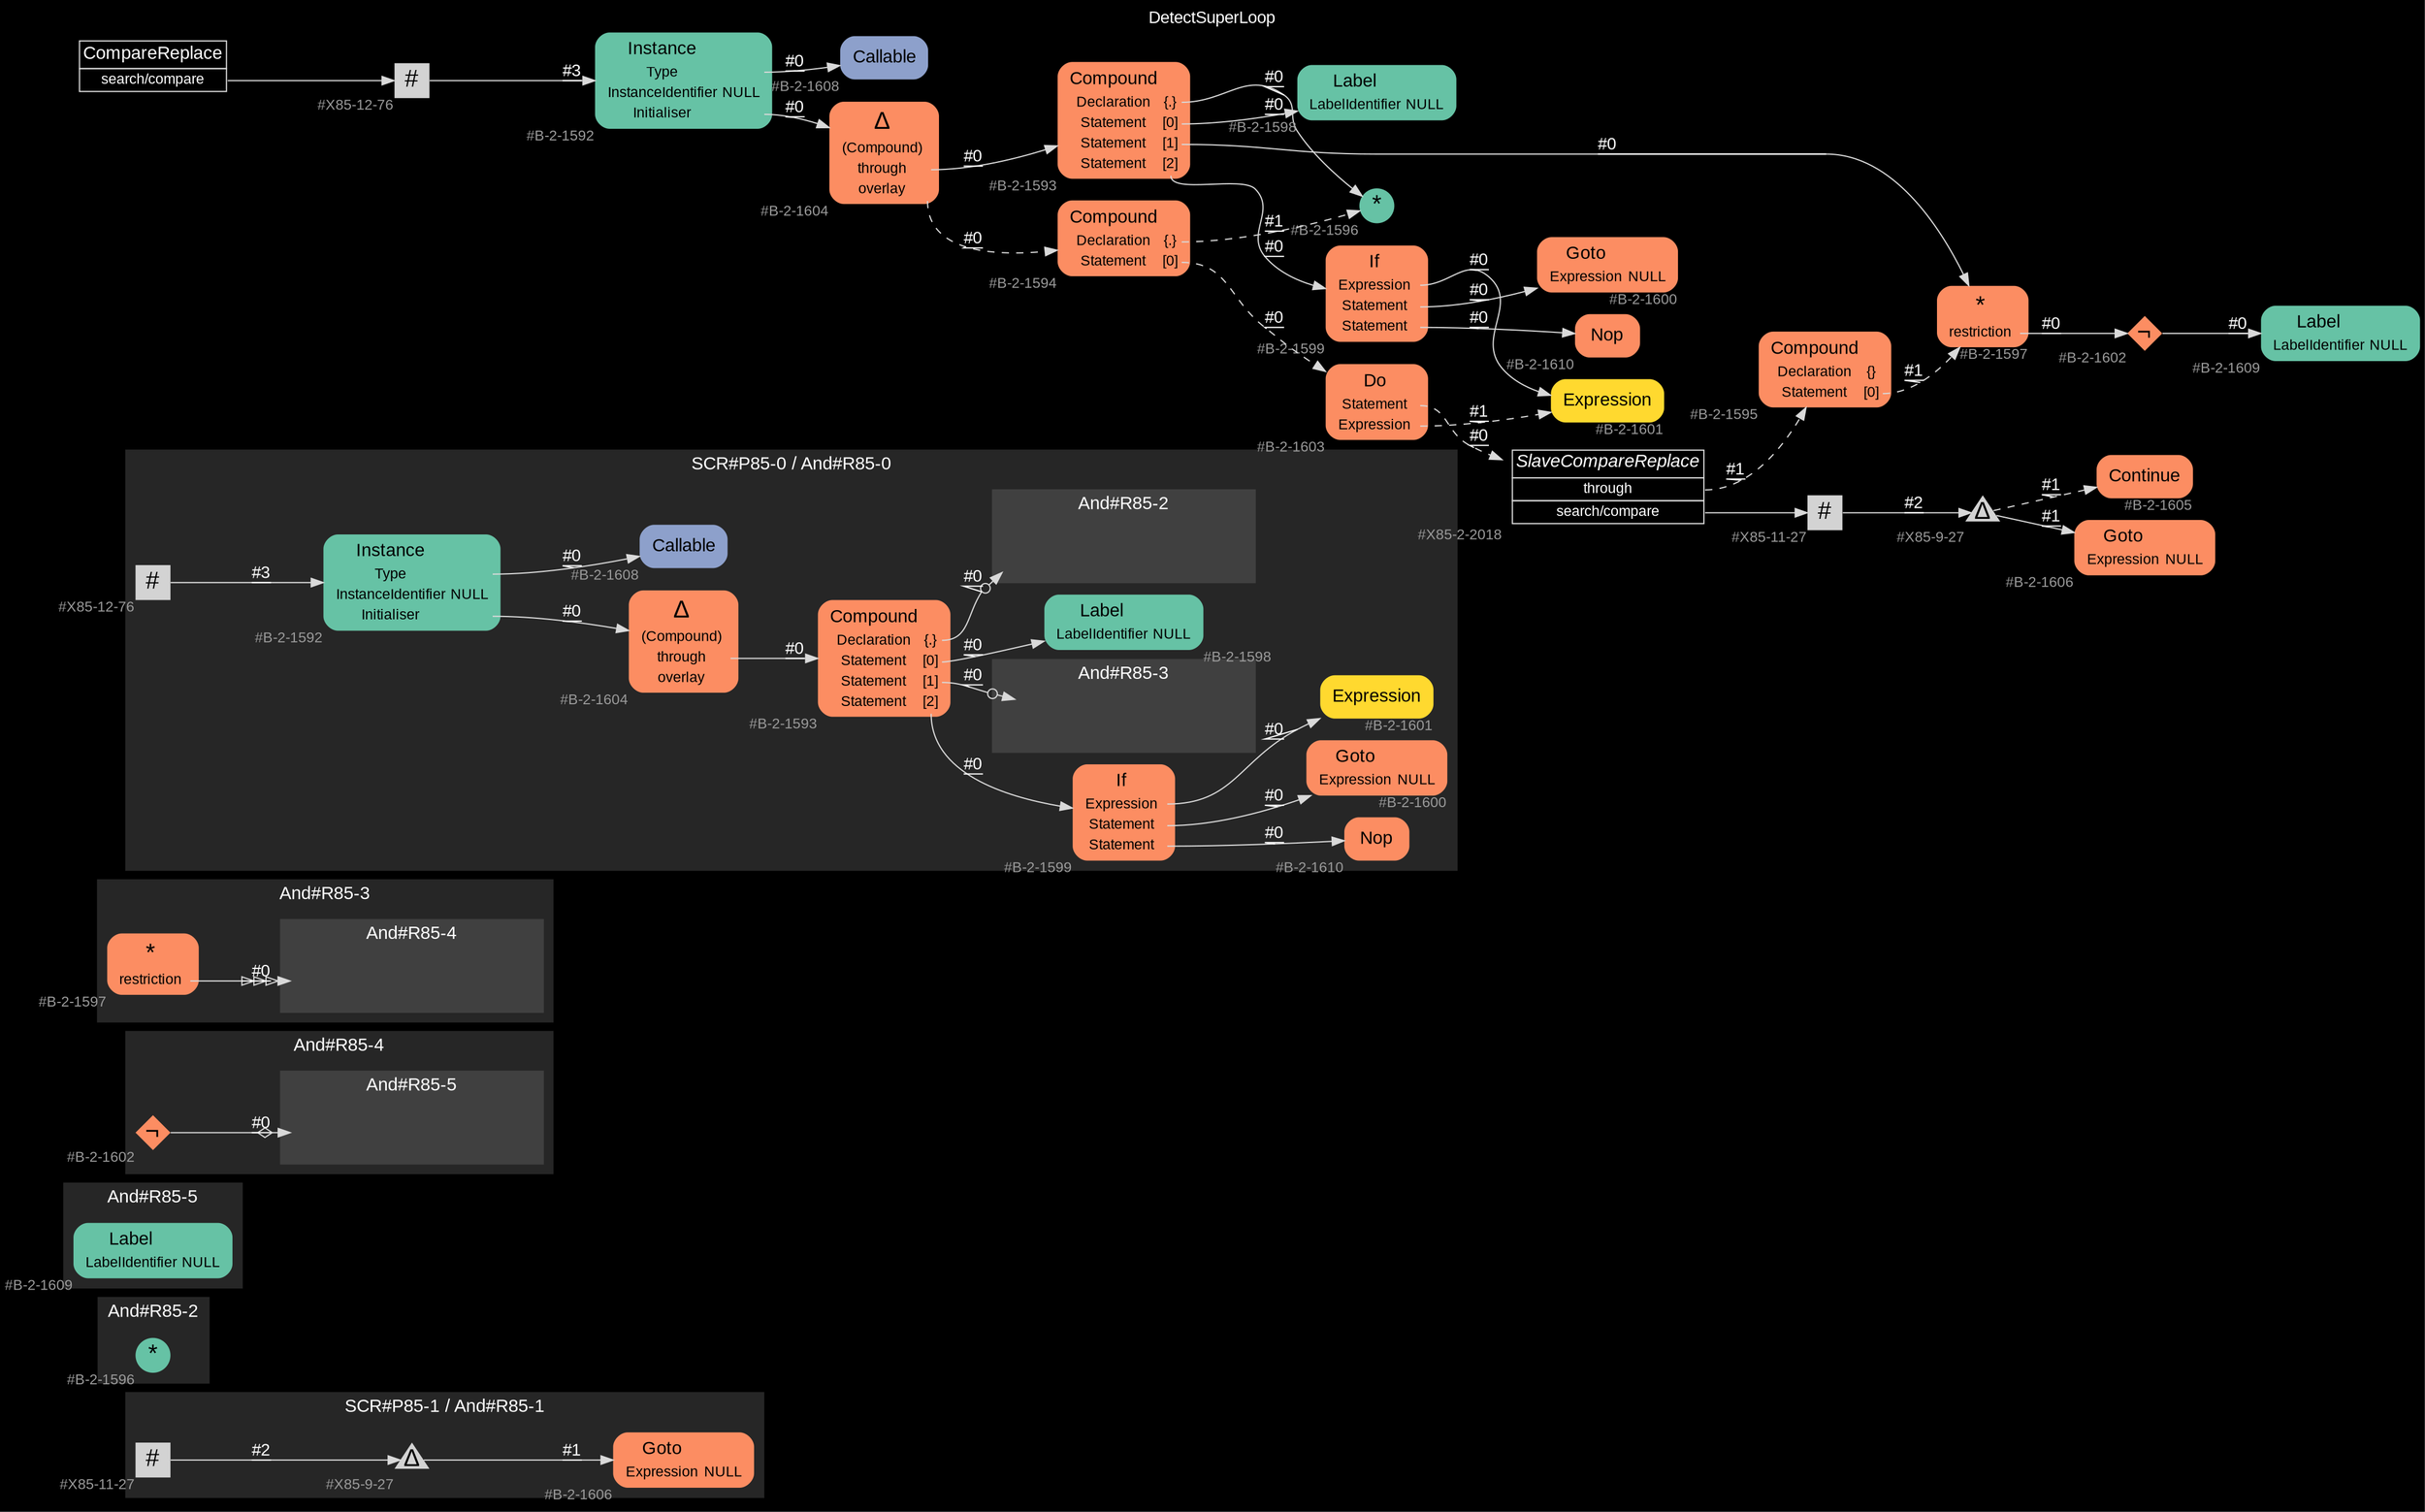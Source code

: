 digraph "DetectSuperLoop" {
label = "DetectSuperLoop"
labelloc = t
graph [
    rankdir = "LR"
    ranksep = 0.3
    bgcolor = black
    color = grey85
    fontcolor = white
    fontname = "Arial"
];
node [
    fontname = "Arial"
];
edge [
    fontname = "Arial"
];

// -------------------- figure And#R85-1 --------------------
// -------- region And#R85-1 ----------
subgraph "clusterAnd#R85-1" {
    label = "SCR#P85-1 / And#R85-1"
    style = "filled"
    color = gray15
    fontsize = "15"
    // -------- block And#R85-1/#B-2-1606 ----------
    "And#R85-1/#B-2-1606" [
        fillcolor = "/set28/2"
        xlabel = "#B-2-1606"
        fontsize = "12"
        fontcolor = grey60
        shape = "plaintext"
        label = <<TABLE BORDER="0" CELLBORDER="0" CELLSPACING="0">
         <TR><TD><FONT COLOR="black" POINT-SIZE="15">Goto</FONT></TD></TR>
         <TR><TD><FONT COLOR="black" POINT-SIZE="12">Expression</FONT></TD><TD PORT="port0"><FONT COLOR="black" POINT-SIZE="12">NULL</FONT></TD></TR>
        </TABLE>>
        style = "rounded,filled"
    ];
    
    // -------- block And#R85-1/#X85-11-27 ----------
    "And#R85-1/#X85-11-27" [
        xlabel = "#X85-11-27"
        fontsize = "12"
        fontcolor = grey60
        shape = "square"
        label = <<FONT COLOR="black" POINT-SIZE="20">#</FONT>>
        style = "filled"
        penwidth = 0.0
        fixedsize = true
        width = 0.4
        height = 0.4
    ];
    
    // -------- block And#R85-1/#X85-9-27 ----------
    "And#R85-1/#X85-9-27" [
        xlabel = "#X85-9-27"
        fontsize = "12"
        fontcolor = grey60
        shape = "triangle"
        label = <<FONT COLOR="black" POINT-SIZE="20">Δ</FONT>>
        style = "filled"
        penwidth = 0.0
        fixedsize = true
        width = 0.4
        height = 0.4
    ];
    
}

"And#R85-1/#X85-11-27" -> "And#R85-1/#X85-9-27" [
    label = "#2"
    decorate = true
    color = grey85
    fontcolor = white
];

"And#R85-1/#X85-9-27" -> "And#R85-1/#B-2-1606" [
    label = "#1"
    decorate = true
    color = grey85
    fontcolor = white
];


// -------------------- figure And#R85-2 --------------------
// -------- region And#R85-2 ----------
subgraph "clusterAnd#R85-2" {
    label = "And#R85-2"
    style = "filled"
    color = gray15
    fontsize = "15"
    // -------- block And#R85-2/#B-2-1596 ----------
    "And#R85-2/#B-2-1596" [
        fillcolor = "/set28/1"
        xlabel = "#B-2-1596"
        fontsize = "12"
        fontcolor = grey60
        shape = "circle"
        label = <<FONT COLOR="black" POINT-SIZE="20">*</FONT>>
        style = "filled"
        penwidth = 0.0
        fixedsize = true
        width = 0.4
        height = 0.4
    ];
    
}


// -------------------- figure And#R85-5 --------------------
// -------- region And#R85-5 ----------
subgraph "clusterAnd#R85-5" {
    label = "And#R85-5"
    style = "filled"
    color = gray15
    fontsize = "15"
    // -------- block And#R85-5/#B-2-1609 ----------
    "And#R85-5/#B-2-1609" [
        fillcolor = "/set28/1"
        xlabel = "#B-2-1609"
        fontsize = "12"
        fontcolor = grey60
        shape = "plaintext"
        label = <<TABLE BORDER="0" CELLBORDER="0" CELLSPACING="0">
         <TR><TD><FONT COLOR="black" POINT-SIZE="15">Label</FONT></TD></TR>
         <TR><TD><FONT COLOR="black" POINT-SIZE="12">LabelIdentifier</FONT></TD><TD PORT="port0"><FONT COLOR="black" POINT-SIZE="12">NULL</FONT></TD></TR>
        </TABLE>>
        style = "rounded,filled"
    ];
    
}


// -------------------- figure And#R85-4 --------------------
// -------- region And#R85-4 ----------
subgraph "clusterAnd#R85-4" {
    label = "And#R85-4"
    style = "filled"
    color = gray15
    fontsize = "15"
    // -------- block And#R85-4/#B-2-1602 ----------
    "And#R85-4/#B-2-1602" [
        fillcolor = "/set28/2"
        xlabel = "#B-2-1602"
        fontsize = "12"
        fontcolor = grey60
        shape = "diamond"
        label = <<FONT COLOR="black" POINT-SIZE="20">¬</FONT>>
        style = "filled"
        penwidth = 0.0
        fixedsize = true
        width = 0.4
        height = 0.4
    ];
    
    // -------- region And#R85-4/And#R85-5 ----------
    subgraph "clusterAnd#R85-4/And#R85-5" {
        label = "And#R85-5"
        style = "filled"
        color = gray25
        fontsize = "15"
        // -------- block And#R85-4/And#R85-5/#B-2-1609 ----------
        "And#R85-4/And#R85-5/#B-2-1609" [
            fillcolor = "/set28/1"
            xlabel = "#B-2-1609"
            fontsize = "12"
            fontcolor = grey60
            shape = "none"
            style = "invisible"
        ];
        
    }
    
}

"And#R85-4/#B-2-1602" -> "And#R85-4/And#R85-5/#B-2-1609" [
    arrowhead="normalnoneodiamond"
    label = "#0"
    decorate = true
    color = grey85
    fontcolor = white
];


// -------------------- figure And#R85-3 --------------------
// -------- region And#R85-3 ----------
subgraph "clusterAnd#R85-3" {
    label = "And#R85-3"
    style = "filled"
    color = gray15
    fontsize = "15"
    // -------- block And#R85-3/#B-2-1597 ----------
    "And#R85-3/#B-2-1597" [
        fillcolor = "/set28/2"
        xlabel = "#B-2-1597"
        fontsize = "12"
        fontcolor = grey60
        shape = "plaintext"
        label = <<TABLE BORDER="0" CELLBORDER="0" CELLSPACING="0">
         <TR><TD><FONT COLOR="black" POINT-SIZE="20">*</FONT></TD></TR>
         <TR><TD><FONT COLOR="black" POINT-SIZE="12">restriction</FONT></TD><TD PORT="port0"></TD></TR>
        </TABLE>>
        style = "rounded,filled"
    ];
    
    // -------- region And#R85-3/And#R85-4 ----------
    subgraph "clusterAnd#R85-3/And#R85-4" {
        label = "And#R85-4"
        style = "filled"
        color = gray25
        fontsize = "15"
        // -------- block And#R85-3/And#R85-4/#B-2-1602 ----------
        "And#R85-3/And#R85-4/#B-2-1602" [
            fillcolor = "/set28/2"
            xlabel = "#B-2-1602"
            fontsize = "12"
            fontcolor = grey60
            shape = "none"
            style = "invisible"
        ];
        
    }
    
}

"And#R85-3/#B-2-1597":port0 -> "And#R85-3/And#R85-4/#B-2-1602" [
    arrowhead="normalonormalonormalonormal"
    label = "#0"
    decorate = true
    color = grey85
    fontcolor = white
];


// -------------------- figure And#R85-0 --------------------
// -------- region And#R85-0 ----------
subgraph "clusterAnd#R85-0" {
    label = "SCR#P85-0 / And#R85-0"
    style = "filled"
    color = gray15
    fontsize = "15"
    // -------- block And#R85-0/#B-2-1599 ----------
    "And#R85-0/#B-2-1599" [
        fillcolor = "/set28/2"
        xlabel = "#B-2-1599"
        fontsize = "12"
        fontcolor = grey60
        shape = "plaintext"
        label = <<TABLE BORDER="0" CELLBORDER="0" CELLSPACING="0">
         <TR><TD><FONT COLOR="black" POINT-SIZE="15">If</FONT></TD></TR>
         <TR><TD><FONT COLOR="black" POINT-SIZE="12">Expression</FONT></TD><TD PORT="port0"></TD></TR>
         <TR><TD><FONT COLOR="black" POINT-SIZE="12">Statement</FONT></TD><TD PORT="port1"></TD></TR>
         <TR><TD><FONT COLOR="black" POINT-SIZE="12">Statement</FONT></TD><TD PORT="port2"></TD></TR>
        </TABLE>>
        style = "rounded,filled"
    ];
    
    // -------- block And#R85-0/#B-2-1610 ----------
    "And#R85-0/#B-2-1610" [
        fillcolor = "/set28/2"
        xlabel = "#B-2-1610"
        fontsize = "12"
        fontcolor = grey60
        shape = "plaintext"
        label = <<TABLE BORDER="0" CELLBORDER="0" CELLSPACING="0">
         <TR><TD><FONT COLOR="black" POINT-SIZE="15">Nop</FONT></TD></TR>
        </TABLE>>
        style = "rounded,filled"
    ];
    
    // -------- block And#R85-0/#B-2-1592 ----------
    "And#R85-0/#B-2-1592" [
        fillcolor = "/set28/1"
        xlabel = "#B-2-1592"
        fontsize = "12"
        fontcolor = grey60
        shape = "plaintext"
        label = <<TABLE BORDER="0" CELLBORDER="0" CELLSPACING="0">
         <TR><TD><FONT COLOR="black" POINT-SIZE="15">Instance</FONT></TD></TR>
         <TR><TD><FONT COLOR="black" POINT-SIZE="12">Type</FONT></TD><TD PORT="port0"></TD></TR>
         <TR><TD><FONT COLOR="black" POINT-SIZE="12">InstanceIdentifier</FONT></TD><TD PORT="port1"><FONT COLOR="black" POINT-SIZE="12">NULL</FONT></TD></TR>
         <TR><TD><FONT COLOR="black" POINT-SIZE="12">Initialiser</FONT></TD><TD PORT="port2"></TD></TR>
        </TABLE>>
        style = "rounded,filled"
    ];
    
    // -------- block And#R85-0/#B-2-1600 ----------
    "And#R85-0/#B-2-1600" [
        fillcolor = "/set28/2"
        xlabel = "#B-2-1600"
        fontsize = "12"
        fontcolor = grey60
        shape = "plaintext"
        label = <<TABLE BORDER="0" CELLBORDER="0" CELLSPACING="0">
         <TR><TD><FONT COLOR="black" POINT-SIZE="15">Goto</FONT></TD></TR>
         <TR><TD><FONT COLOR="black" POINT-SIZE="12">Expression</FONT></TD><TD PORT="port0"><FONT COLOR="black" POINT-SIZE="12">NULL</FONT></TD></TR>
        </TABLE>>
        style = "rounded,filled"
    ];
    
    // -------- block And#R85-0/#B-2-1601 ----------
    "And#R85-0/#B-2-1601" [
        fillcolor = "/set28/6"
        xlabel = "#B-2-1601"
        fontsize = "12"
        fontcolor = grey60
        shape = "plaintext"
        label = <<TABLE BORDER="0" CELLBORDER="0" CELLSPACING="0">
         <TR><TD><FONT COLOR="black" POINT-SIZE="15">Expression</FONT></TD></TR>
        </TABLE>>
        style = "rounded,filled"
    ];
    
    // -------- block And#R85-0/#B-2-1608 ----------
    "And#R85-0/#B-2-1608" [
        fillcolor = "/set28/3"
        xlabel = "#B-2-1608"
        fontsize = "12"
        fontcolor = grey60
        shape = "plaintext"
        label = <<TABLE BORDER="0" CELLBORDER="0" CELLSPACING="0">
         <TR><TD><FONT COLOR="black" POINT-SIZE="15">Callable</FONT></TD></TR>
        </TABLE>>
        style = "rounded,filled"
    ];
    
    // -------- block And#R85-0/#B-2-1593 ----------
    "And#R85-0/#B-2-1593" [
        fillcolor = "/set28/2"
        xlabel = "#B-2-1593"
        fontsize = "12"
        fontcolor = grey60
        shape = "plaintext"
        label = <<TABLE BORDER="0" CELLBORDER="0" CELLSPACING="0">
         <TR><TD><FONT COLOR="black" POINT-SIZE="15">Compound</FONT></TD></TR>
         <TR><TD><FONT COLOR="black" POINT-SIZE="12">Declaration</FONT></TD><TD PORT="port0"><FONT COLOR="black" POINT-SIZE="12">{.}</FONT></TD></TR>
         <TR><TD><FONT COLOR="black" POINT-SIZE="12">Statement</FONT></TD><TD PORT="port1"><FONT COLOR="black" POINT-SIZE="12">[0]</FONT></TD></TR>
         <TR><TD><FONT COLOR="black" POINT-SIZE="12">Statement</FONT></TD><TD PORT="port2"><FONT COLOR="black" POINT-SIZE="12">[1]</FONT></TD></TR>
         <TR><TD><FONT COLOR="black" POINT-SIZE="12">Statement</FONT></TD><TD PORT="port3"><FONT COLOR="black" POINT-SIZE="12">[2]</FONT></TD></TR>
        </TABLE>>
        style = "rounded,filled"
    ];
    
    // -------- block And#R85-0/#B-2-1604 ----------
    "And#R85-0/#B-2-1604" [
        fillcolor = "/set28/2"
        xlabel = "#B-2-1604"
        fontsize = "12"
        fontcolor = grey60
        shape = "plaintext"
        label = <<TABLE BORDER="0" CELLBORDER="0" CELLSPACING="0">
         <TR><TD><FONT COLOR="black" POINT-SIZE="20">Δ</FONT></TD></TR>
         <TR><TD><FONT COLOR="black" POINT-SIZE="12">(Compound)</FONT></TD><TD PORT="port0"></TD></TR>
         <TR><TD><FONT COLOR="black" POINT-SIZE="12">through</FONT></TD><TD PORT="port1"></TD></TR>
         <TR><TD><FONT COLOR="black" POINT-SIZE="12">overlay</FONT></TD><TD PORT="port2"></TD></TR>
        </TABLE>>
        style = "rounded,filled"
    ];
    
    // -------- block And#R85-0/#X85-12-76 ----------
    "And#R85-0/#X85-12-76" [
        xlabel = "#X85-12-76"
        fontsize = "12"
        fontcolor = grey60
        shape = "square"
        label = <<FONT COLOR="black" POINT-SIZE="20">#</FONT>>
        style = "filled"
        penwidth = 0.0
        fixedsize = true
        width = 0.4
        height = 0.4
    ];
    
    // -------- block And#R85-0/#B-2-1598 ----------
    "And#R85-0/#B-2-1598" [
        fillcolor = "/set28/1"
        xlabel = "#B-2-1598"
        fontsize = "12"
        fontcolor = grey60
        shape = "plaintext"
        label = <<TABLE BORDER="0" CELLBORDER="0" CELLSPACING="0">
         <TR><TD><FONT COLOR="black" POINT-SIZE="15">Label</FONT></TD></TR>
         <TR><TD><FONT COLOR="black" POINT-SIZE="12">LabelIdentifier</FONT></TD><TD PORT="port0"><FONT COLOR="black" POINT-SIZE="12">NULL</FONT></TD></TR>
        </TABLE>>
        style = "rounded,filled"
    ];
    
    // -------- region And#R85-0/And#R85-2 ----------
    subgraph "clusterAnd#R85-0/And#R85-2" {
        label = "And#R85-2"
        style = "filled"
        color = gray25
        fontsize = "15"
        // -------- block And#R85-0/And#R85-2/#B-2-1596 ----------
        "And#R85-0/And#R85-2/#B-2-1596" [
            fillcolor = "/set28/1"
            xlabel = "#B-2-1596"
            fontsize = "12"
            fontcolor = grey60
            shape = "none"
            style = "invisible"
        ];
        
    }
    
    // -------- region And#R85-0/And#R85-3 ----------
    subgraph "clusterAnd#R85-0/And#R85-3" {
        label = "And#R85-3"
        style = "filled"
        color = gray25
        fontsize = "15"
        // -------- block And#R85-0/And#R85-3/#B-2-1597 ----------
        "And#R85-0/And#R85-3/#B-2-1597" [
            fillcolor = "/set28/2"
            xlabel = "#B-2-1597"
            fontsize = "12"
            fontcolor = grey60
            shape = "none"
            style = "invisible"
        ];
        
    }
    
}

"And#R85-0/#B-2-1599":port0 -> "And#R85-0/#B-2-1601" [
    label = "#0"
    decorate = true
    color = grey85
    fontcolor = white
];

"And#R85-0/#B-2-1599":port1 -> "And#R85-0/#B-2-1600" [
    label = "#0"
    decorate = true
    color = grey85
    fontcolor = white
];

"And#R85-0/#B-2-1599":port2 -> "And#R85-0/#B-2-1610" [
    label = "#0"
    decorate = true
    color = grey85
    fontcolor = white
];

"And#R85-0/#B-2-1592":port0 -> "And#R85-0/#B-2-1608" [
    label = "#0"
    decorate = true
    color = grey85
    fontcolor = white
];

"And#R85-0/#B-2-1592":port2 -> "And#R85-0/#B-2-1604" [
    label = "#0"
    decorate = true
    color = grey85
    fontcolor = white
];

"And#R85-0/#B-2-1593":port0 -> "And#R85-0/And#R85-2/#B-2-1596" [
    arrowhead="normalnoneodot"
    label = "#0"
    decorate = true
    color = grey85
    fontcolor = white
];

"And#R85-0/#B-2-1593":port1 -> "And#R85-0/#B-2-1598" [
    label = "#0"
    decorate = true
    color = grey85
    fontcolor = white
];

"And#R85-0/#B-2-1593":port2 -> "And#R85-0/And#R85-3/#B-2-1597" [
    arrowhead="normalnoneodot"
    label = "#0"
    decorate = true
    color = grey85
    fontcolor = white
];

"And#R85-0/#B-2-1593":port3 -> "And#R85-0/#B-2-1599" [
    label = "#0"
    decorate = true
    color = grey85
    fontcolor = white
];

"And#R85-0/#B-2-1604":port1 -> "And#R85-0/#B-2-1593" [
    label = "#0"
    decorate = true
    color = grey85
    fontcolor = white
];

"And#R85-0/#X85-12-76" -> "And#R85-0/#B-2-1592" [
    label = "#3"
    decorate = true
    color = grey85
    fontcolor = white
];


// -------------------- transformation figure --------------------
// -------- block CR#X85-10-85 ----------
"CR#X85-10-85" [
    fillcolor = black
    fontsize = "12"
    fontcolor = grey60
    shape = "plaintext"
    label = <<TABLE BORDER="0" CELLBORDER="1" CELLSPACING="0">
     <TR><TD><FONT COLOR="white" POINT-SIZE="15">CompareReplace</FONT></TD></TR>
     <TR><TD PORT="port0"><FONT COLOR="white" POINT-SIZE="12">search/compare</FONT></TD></TR>
    </TABLE>>
    style = "filled"
    color = grey85
];

// -------- block #X85-12-76 ----------
"#X85-12-76" [
    xlabel = "#X85-12-76"
    fontsize = "12"
    fontcolor = grey60
    shape = "square"
    label = <<FONT COLOR="black" POINT-SIZE="20">#</FONT>>
    style = "filled"
    penwidth = 0.0
    fixedsize = true
    width = 0.4
    height = 0.4
];

// -------- block #B-2-1592 ----------
"#B-2-1592" [
    fillcolor = "/set28/1"
    xlabel = "#B-2-1592"
    fontsize = "12"
    fontcolor = grey60
    shape = "plaintext"
    label = <<TABLE BORDER="0" CELLBORDER="0" CELLSPACING="0">
     <TR><TD><FONT COLOR="black" POINT-SIZE="15">Instance</FONT></TD></TR>
     <TR><TD><FONT COLOR="black" POINT-SIZE="12">Type</FONT></TD><TD PORT="port0"></TD></TR>
     <TR><TD><FONT COLOR="black" POINT-SIZE="12">InstanceIdentifier</FONT></TD><TD PORT="port1"><FONT COLOR="black" POINT-SIZE="12">NULL</FONT></TD></TR>
     <TR><TD><FONT COLOR="black" POINT-SIZE="12">Initialiser</FONT></TD><TD PORT="port2"></TD></TR>
    </TABLE>>
    style = "rounded,filled"
];

// -------- block #B-2-1608 ----------
"#B-2-1608" [
    fillcolor = "/set28/3"
    xlabel = "#B-2-1608"
    fontsize = "12"
    fontcolor = grey60
    shape = "plaintext"
    label = <<TABLE BORDER="0" CELLBORDER="0" CELLSPACING="0">
     <TR><TD><FONT COLOR="black" POINT-SIZE="15">Callable</FONT></TD></TR>
    </TABLE>>
    style = "rounded,filled"
];

// -------- block #B-2-1604 ----------
"#B-2-1604" [
    fillcolor = "/set28/2"
    xlabel = "#B-2-1604"
    fontsize = "12"
    fontcolor = grey60
    shape = "plaintext"
    label = <<TABLE BORDER="0" CELLBORDER="0" CELLSPACING="0">
     <TR><TD><FONT COLOR="black" POINT-SIZE="20">Δ</FONT></TD></TR>
     <TR><TD><FONT COLOR="black" POINT-SIZE="12">(Compound)</FONT></TD><TD PORT="port0"></TD></TR>
     <TR><TD><FONT COLOR="black" POINT-SIZE="12">through</FONT></TD><TD PORT="port1"></TD></TR>
     <TR><TD><FONT COLOR="black" POINT-SIZE="12">overlay</FONT></TD><TD PORT="port2"></TD></TR>
    </TABLE>>
    style = "rounded,filled"
];

// -------- block #B-2-1593 ----------
"#B-2-1593" [
    fillcolor = "/set28/2"
    xlabel = "#B-2-1593"
    fontsize = "12"
    fontcolor = grey60
    shape = "plaintext"
    label = <<TABLE BORDER="0" CELLBORDER="0" CELLSPACING="0">
     <TR><TD><FONT COLOR="black" POINT-SIZE="15">Compound</FONT></TD></TR>
     <TR><TD><FONT COLOR="black" POINT-SIZE="12">Declaration</FONT></TD><TD PORT="port0"><FONT COLOR="black" POINT-SIZE="12">{.}</FONT></TD></TR>
     <TR><TD><FONT COLOR="black" POINT-SIZE="12">Statement</FONT></TD><TD PORT="port1"><FONT COLOR="black" POINT-SIZE="12">[0]</FONT></TD></TR>
     <TR><TD><FONT COLOR="black" POINT-SIZE="12">Statement</FONT></TD><TD PORT="port2"><FONT COLOR="black" POINT-SIZE="12">[1]</FONT></TD></TR>
     <TR><TD><FONT COLOR="black" POINT-SIZE="12">Statement</FONT></TD><TD PORT="port3"><FONT COLOR="black" POINT-SIZE="12">[2]</FONT></TD></TR>
    </TABLE>>
    style = "rounded,filled"
];

// -------- block #B-2-1596 ----------
"#B-2-1596" [
    fillcolor = "/set28/1"
    xlabel = "#B-2-1596"
    fontsize = "12"
    fontcolor = grey60
    shape = "circle"
    label = <<FONT COLOR="black" POINT-SIZE="20">*</FONT>>
    style = "filled"
    penwidth = 0.0
    fixedsize = true
    width = 0.4
    height = 0.4
];

// -------- block #B-2-1598 ----------
"#B-2-1598" [
    fillcolor = "/set28/1"
    xlabel = "#B-2-1598"
    fontsize = "12"
    fontcolor = grey60
    shape = "plaintext"
    label = <<TABLE BORDER="0" CELLBORDER="0" CELLSPACING="0">
     <TR><TD><FONT COLOR="black" POINT-SIZE="15">Label</FONT></TD></TR>
     <TR><TD><FONT COLOR="black" POINT-SIZE="12">LabelIdentifier</FONT></TD><TD PORT="port0"><FONT COLOR="black" POINT-SIZE="12">NULL</FONT></TD></TR>
    </TABLE>>
    style = "rounded,filled"
];

// -------- block #B-2-1597 ----------
"#B-2-1597" [
    fillcolor = "/set28/2"
    xlabel = "#B-2-1597"
    fontsize = "12"
    fontcolor = grey60
    shape = "plaintext"
    label = <<TABLE BORDER="0" CELLBORDER="0" CELLSPACING="0">
     <TR><TD><FONT COLOR="black" POINT-SIZE="20">*</FONT></TD></TR>
     <TR><TD><FONT COLOR="black" POINT-SIZE="12">restriction</FONT></TD><TD PORT="port0"></TD></TR>
    </TABLE>>
    style = "rounded,filled"
];

// -------- block #B-2-1602 ----------
"#B-2-1602" [
    fillcolor = "/set28/2"
    xlabel = "#B-2-1602"
    fontsize = "12"
    fontcolor = grey60
    shape = "diamond"
    label = <<FONT COLOR="black" POINT-SIZE="20">¬</FONT>>
    style = "filled"
    penwidth = 0.0
    fixedsize = true
    width = 0.4
    height = 0.4
];

// -------- block #B-2-1609 ----------
"#B-2-1609" [
    fillcolor = "/set28/1"
    xlabel = "#B-2-1609"
    fontsize = "12"
    fontcolor = grey60
    shape = "plaintext"
    label = <<TABLE BORDER="0" CELLBORDER="0" CELLSPACING="0">
     <TR><TD><FONT COLOR="black" POINT-SIZE="15">Label</FONT></TD></TR>
     <TR><TD><FONT COLOR="black" POINT-SIZE="12">LabelIdentifier</FONT></TD><TD PORT="port0"><FONT COLOR="black" POINT-SIZE="12">NULL</FONT></TD></TR>
    </TABLE>>
    style = "rounded,filled"
];

// -------- block #B-2-1599 ----------
"#B-2-1599" [
    fillcolor = "/set28/2"
    xlabel = "#B-2-1599"
    fontsize = "12"
    fontcolor = grey60
    shape = "plaintext"
    label = <<TABLE BORDER="0" CELLBORDER="0" CELLSPACING="0">
     <TR><TD><FONT COLOR="black" POINT-SIZE="15">If</FONT></TD></TR>
     <TR><TD><FONT COLOR="black" POINT-SIZE="12">Expression</FONT></TD><TD PORT="port0"></TD></TR>
     <TR><TD><FONT COLOR="black" POINT-SIZE="12">Statement</FONT></TD><TD PORT="port1"></TD></TR>
     <TR><TD><FONT COLOR="black" POINT-SIZE="12">Statement</FONT></TD><TD PORT="port2"></TD></TR>
    </TABLE>>
    style = "rounded,filled"
];

// -------- block #B-2-1601 ----------
"#B-2-1601" [
    fillcolor = "/set28/6"
    xlabel = "#B-2-1601"
    fontsize = "12"
    fontcolor = grey60
    shape = "plaintext"
    label = <<TABLE BORDER="0" CELLBORDER="0" CELLSPACING="0">
     <TR><TD><FONT COLOR="black" POINT-SIZE="15">Expression</FONT></TD></TR>
    </TABLE>>
    style = "rounded,filled"
];

// -------- block #B-2-1600 ----------
"#B-2-1600" [
    fillcolor = "/set28/2"
    xlabel = "#B-2-1600"
    fontsize = "12"
    fontcolor = grey60
    shape = "plaintext"
    label = <<TABLE BORDER="0" CELLBORDER="0" CELLSPACING="0">
     <TR><TD><FONT COLOR="black" POINT-SIZE="15">Goto</FONT></TD></TR>
     <TR><TD><FONT COLOR="black" POINT-SIZE="12">Expression</FONT></TD><TD PORT="port0"><FONT COLOR="black" POINT-SIZE="12">NULL</FONT></TD></TR>
    </TABLE>>
    style = "rounded,filled"
];

// -------- block #B-2-1610 ----------
"#B-2-1610" [
    fillcolor = "/set28/2"
    xlabel = "#B-2-1610"
    fontsize = "12"
    fontcolor = grey60
    shape = "plaintext"
    label = <<TABLE BORDER="0" CELLBORDER="0" CELLSPACING="0">
     <TR><TD><FONT COLOR="black" POINT-SIZE="15">Nop</FONT></TD></TR>
    </TABLE>>
    style = "rounded,filled"
];

// -------- block #B-2-1594 ----------
"#B-2-1594" [
    fillcolor = "/set28/2"
    xlabel = "#B-2-1594"
    fontsize = "12"
    fontcolor = grey60
    shape = "plaintext"
    label = <<TABLE BORDER="0" CELLBORDER="0" CELLSPACING="0">
     <TR><TD><FONT COLOR="black" POINT-SIZE="15">Compound</FONT></TD></TR>
     <TR><TD><FONT COLOR="black" POINT-SIZE="12">Declaration</FONT></TD><TD PORT="port0"><FONT COLOR="black" POINT-SIZE="12">{.}</FONT></TD></TR>
     <TR><TD><FONT COLOR="black" POINT-SIZE="12">Statement</FONT></TD><TD PORT="port1"><FONT COLOR="black" POINT-SIZE="12">[0]</FONT></TD></TR>
    </TABLE>>
    style = "rounded,filled"
];

// -------- block #B-2-1603 ----------
"#B-2-1603" [
    fillcolor = "/set28/2"
    xlabel = "#B-2-1603"
    fontsize = "12"
    fontcolor = grey60
    shape = "plaintext"
    label = <<TABLE BORDER="0" CELLBORDER="0" CELLSPACING="0">
     <TR><TD><FONT COLOR="black" POINT-SIZE="15">Do</FONT></TD></TR>
     <TR><TD><FONT COLOR="black" POINT-SIZE="12">Statement</FONT></TD><TD PORT="port0"></TD></TR>
     <TR><TD><FONT COLOR="black" POINT-SIZE="12">Expression</FONT></TD><TD PORT="port1"></TD></TR>
    </TABLE>>
    style = "rounded,filled"
];

// -------- block #X85-2-2018 ----------
"#X85-2-2018" [
    fillcolor = black
    xlabel = "#X85-2-2018"
    fontsize = "12"
    fontcolor = grey60
    shape = "plaintext"
    label = <<TABLE BORDER="0" CELLBORDER="1" CELLSPACING="0">
     <TR><TD><FONT COLOR="white" POINT-SIZE="15"><I>SlaveCompareReplace</I></FONT></TD></TR>
     <TR><TD PORT="port0"><FONT COLOR="white" POINT-SIZE="12">through</FONT></TD></TR>
     <TR><TD PORT="port1"><FONT COLOR="white" POINT-SIZE="12">search/compare</FONT></TD></TR>
    </TABLE>>
    style = "filled"
    color = grey85
];

// -------- block #B-2-1595 ----------
"#B-2-1595" [
    fillcolor = "/set28/2"
    xlabel = "#B-2-1595"
    fontsize = "12"
    fontcolor = grey60
    shape = "plaintext"
    label = <<TABLE BORDER="0" CELLBORDER="0" CELLSPACING="0">
     <TR><TD><FONT COLOR="black" POINT-SIZE="15">Compound</FONT></TD></TR>
     <TR><TD><FONT COLOR="black" POINT-SIZE="12">Declaration</FONT></TD><TD PORT="port0"><FONT COLOR="black" POINT-SIZE="12">{}</FONT></TD></TR>
     <TR><TD><FONT COLOR="black" POINT-SIZE="12">Statement</FONT></TD><TD PORT="port1"><FONT COLOR="black" POINT-SIZE="12">[0]</FONT></TD></TR>
    </TABLE>>
    style = "rounded,filled"
];

// -------- block #X85-11-27 ----------
"#X85-11-27" [
    xlabel = "#X85-11-27"
    fontsize = "12"
    fontcolor = grey60
    shape = "square"
    label = <<FONT COLOR="black" POINT-SIZE="20">#</FONT>>
    style = "filled"
    penwidth = 0.0
    fixedsize = true
    width = 0.4
    height = 0.4
];

// -------- block #X85-9-27 ----------
"#X85-9-27" [
    xlabel = "#X85-9-27"
    fontsize = "12"
    fontcolor = grey60
    shape = "triangle"
    label = <<FONT COLOR="black" POINT-SIZE="20">Δ</FONT>>
    style = "filled"
    penwidth = 0.0
    fixedsize = true
    width = 0.4
    height = 0.4
];

// -------- block #B-2-1606 ----------
"#B-2-1606" [
    fillcolor = "/set28/2"
    xlabel = "#B-2-1606"
    fontsize = "12"
    fontcolor = grey60
    shape = "plaintext"
    label = <<TABLE BORDER="0" CELLBORDER="0" CELLSPACING="0">
     <TR><TD><FONT COLOR="black" POINT-SIZE="15">Goto</FONT></TD></TR>
     <TR><TD><FONT COLOR="black" POINT-SIZE="12">Expression</FONT></TD><TD PORT="port0"><FONT COLOR="black" POINT-SIZE="12">NULL</FONT></TD></TR>
    </TABLE>>
    style = "rounded,filled"
];

// -------- block #B-2-1605 ----------
"#B-2-1605" [
    fillcolor = "/set28/2"
    xlabel = "#B-2-1605"
    fontsize = "12"
    fontcolor = grey60
    shape = "plaintext"
    label = <<TABLE BORDER="0" CELLBORDER="0" CELLSPACING="0">
     <TR><TD><FONT COLOR="black" POINT-SIZE="15">Continue</FONT></TD></TR>
    </TABLE>>
    style = "rounded,filled"
];

"CR#X85-10-85":port0 -> "#X85-12-76" [
    label = ""
    decorate = true
    color = grey85
    fontcolor = white
];

"#X85-12-76" -> "#B-2-1592" [
    label = "#3"
    decorate = true
    color = grey85
    fontcolor = white
];

"#B-2-1592":port0 -> "#B-2-1608" [
    label = "#0"
    decorate = true
    color = grey85
    fontcolor = white
];

"#B-2-1592":port2 -> "#B-2-1604" [
    label = "#0"
    decorate = true
    color = grey85
    fontcolor = white
];

"#B-2-1604":port1 -> "#B-2-1593" [
    label = "#0"
    decorate = true
    color = grey85
    fontcolor = white
];

"#B-2-1604":port2 -> "#B-2-1594" [
    style="dashed"
    label = "#0"
    decorate = true
    color = grey85
    fontcolor = white
];

"#B-2-1593":port0 -> "#B-2-1596" [
    label = "#0"
    decorate = true
    color = grey85
    fontcolor = white
];

"#B-2-1593":port1 -> "#B-2-1598" [
    label = "#0"
    decorate = true
    color = grey85
    fontcolor = white
];

"#B-2-1593":port2 -> "#B-2-1597" [
    label = "#0"
    decorate = true
    color = grey85
    fontcolor = white
];

"#B-2-1593":port3 -> "#B-2-1599" [
    label = "#0"
    decorate = true
    color = grey85
    fontcolor = white
];

"#B-2-1597":port0 -> "#B-2-1602" [
    label = "#0"
    decorate = true
    color = grey85
    fontcolor = white
];

"#B-2-1602" -> "#B-2-1609" [
    label = "#0"
    decorate = true
    color = grey85
    fontcolor = white
];

"#B-2-1599":port0 -> "#B-2-1601" [
    label = "#0"
    decorate = true
    color = grey85
    fontcolor = white
];

"#B-2-1599":port1 -> "#B-2-1600" [
    label = "#0"
    decorate = true
    color = grey85
    fontcolor = white
];

"#B-2-1599":port2 -> "#B-2-1610" [
    label = "#0"
    decorate = true
    color = grey85
    fontcolor = white
];

"#B-2-1594":port0 -> "#B-2-1596" [
    style="dashed"
    label = "#1"
    decorate = true
    color = grey85
    fontcolor = white
];

"#B-2-1594":port1 -> "#B-2-1603" [
    style="dashed"
    label = "#0"
    decorate = true
    color = grey85
    fontcolor = white
];

"#B-2-1603":port0 -> "#X85-2-2018" [
    style="dashed"
    label = "#0"
    decorate = true
    color = grey85
    fontcolor = white
];

"#B-2-1603":port1 -> "#B-2-1601" [
    style="dashed"
    label = "#1"
    decorate = true
    color = grey85
    fontcolor = white
];

"#X85-2-2018":port0 -> "#B-2-1595" [
    style="dashed"
    label = "#1"
    decorate = true
    color = grey85
    fontcolor = white
];

"#X85-2-2018":port1 -> "#X85-11-27" [
    label = ""
    decorate = true
    color = grey85
    fontcolor = white
];

"#B-2-1595":port1 -> "#B-2-1597" [
    style="dashed"
    label = "#1"
    decorate = true
    color = grey85
    fontcolor = white
];

"#X85-11-27" -> "#X85-9-27" [
    label = "#2"
    decorate = true
    color = grey85
    fontcolor = white
];

"#X85-9-27" -> "#B-2-1606" [
    label = "#1"
    decorate = true
    color = grey85
    fontcolor = white
];

"#X85-9-27" -> "#B-2-1605" [
    style="dashed"
    label = "#1"
    decorate = true
    color = grey85
    fontcolor = white
];


}
